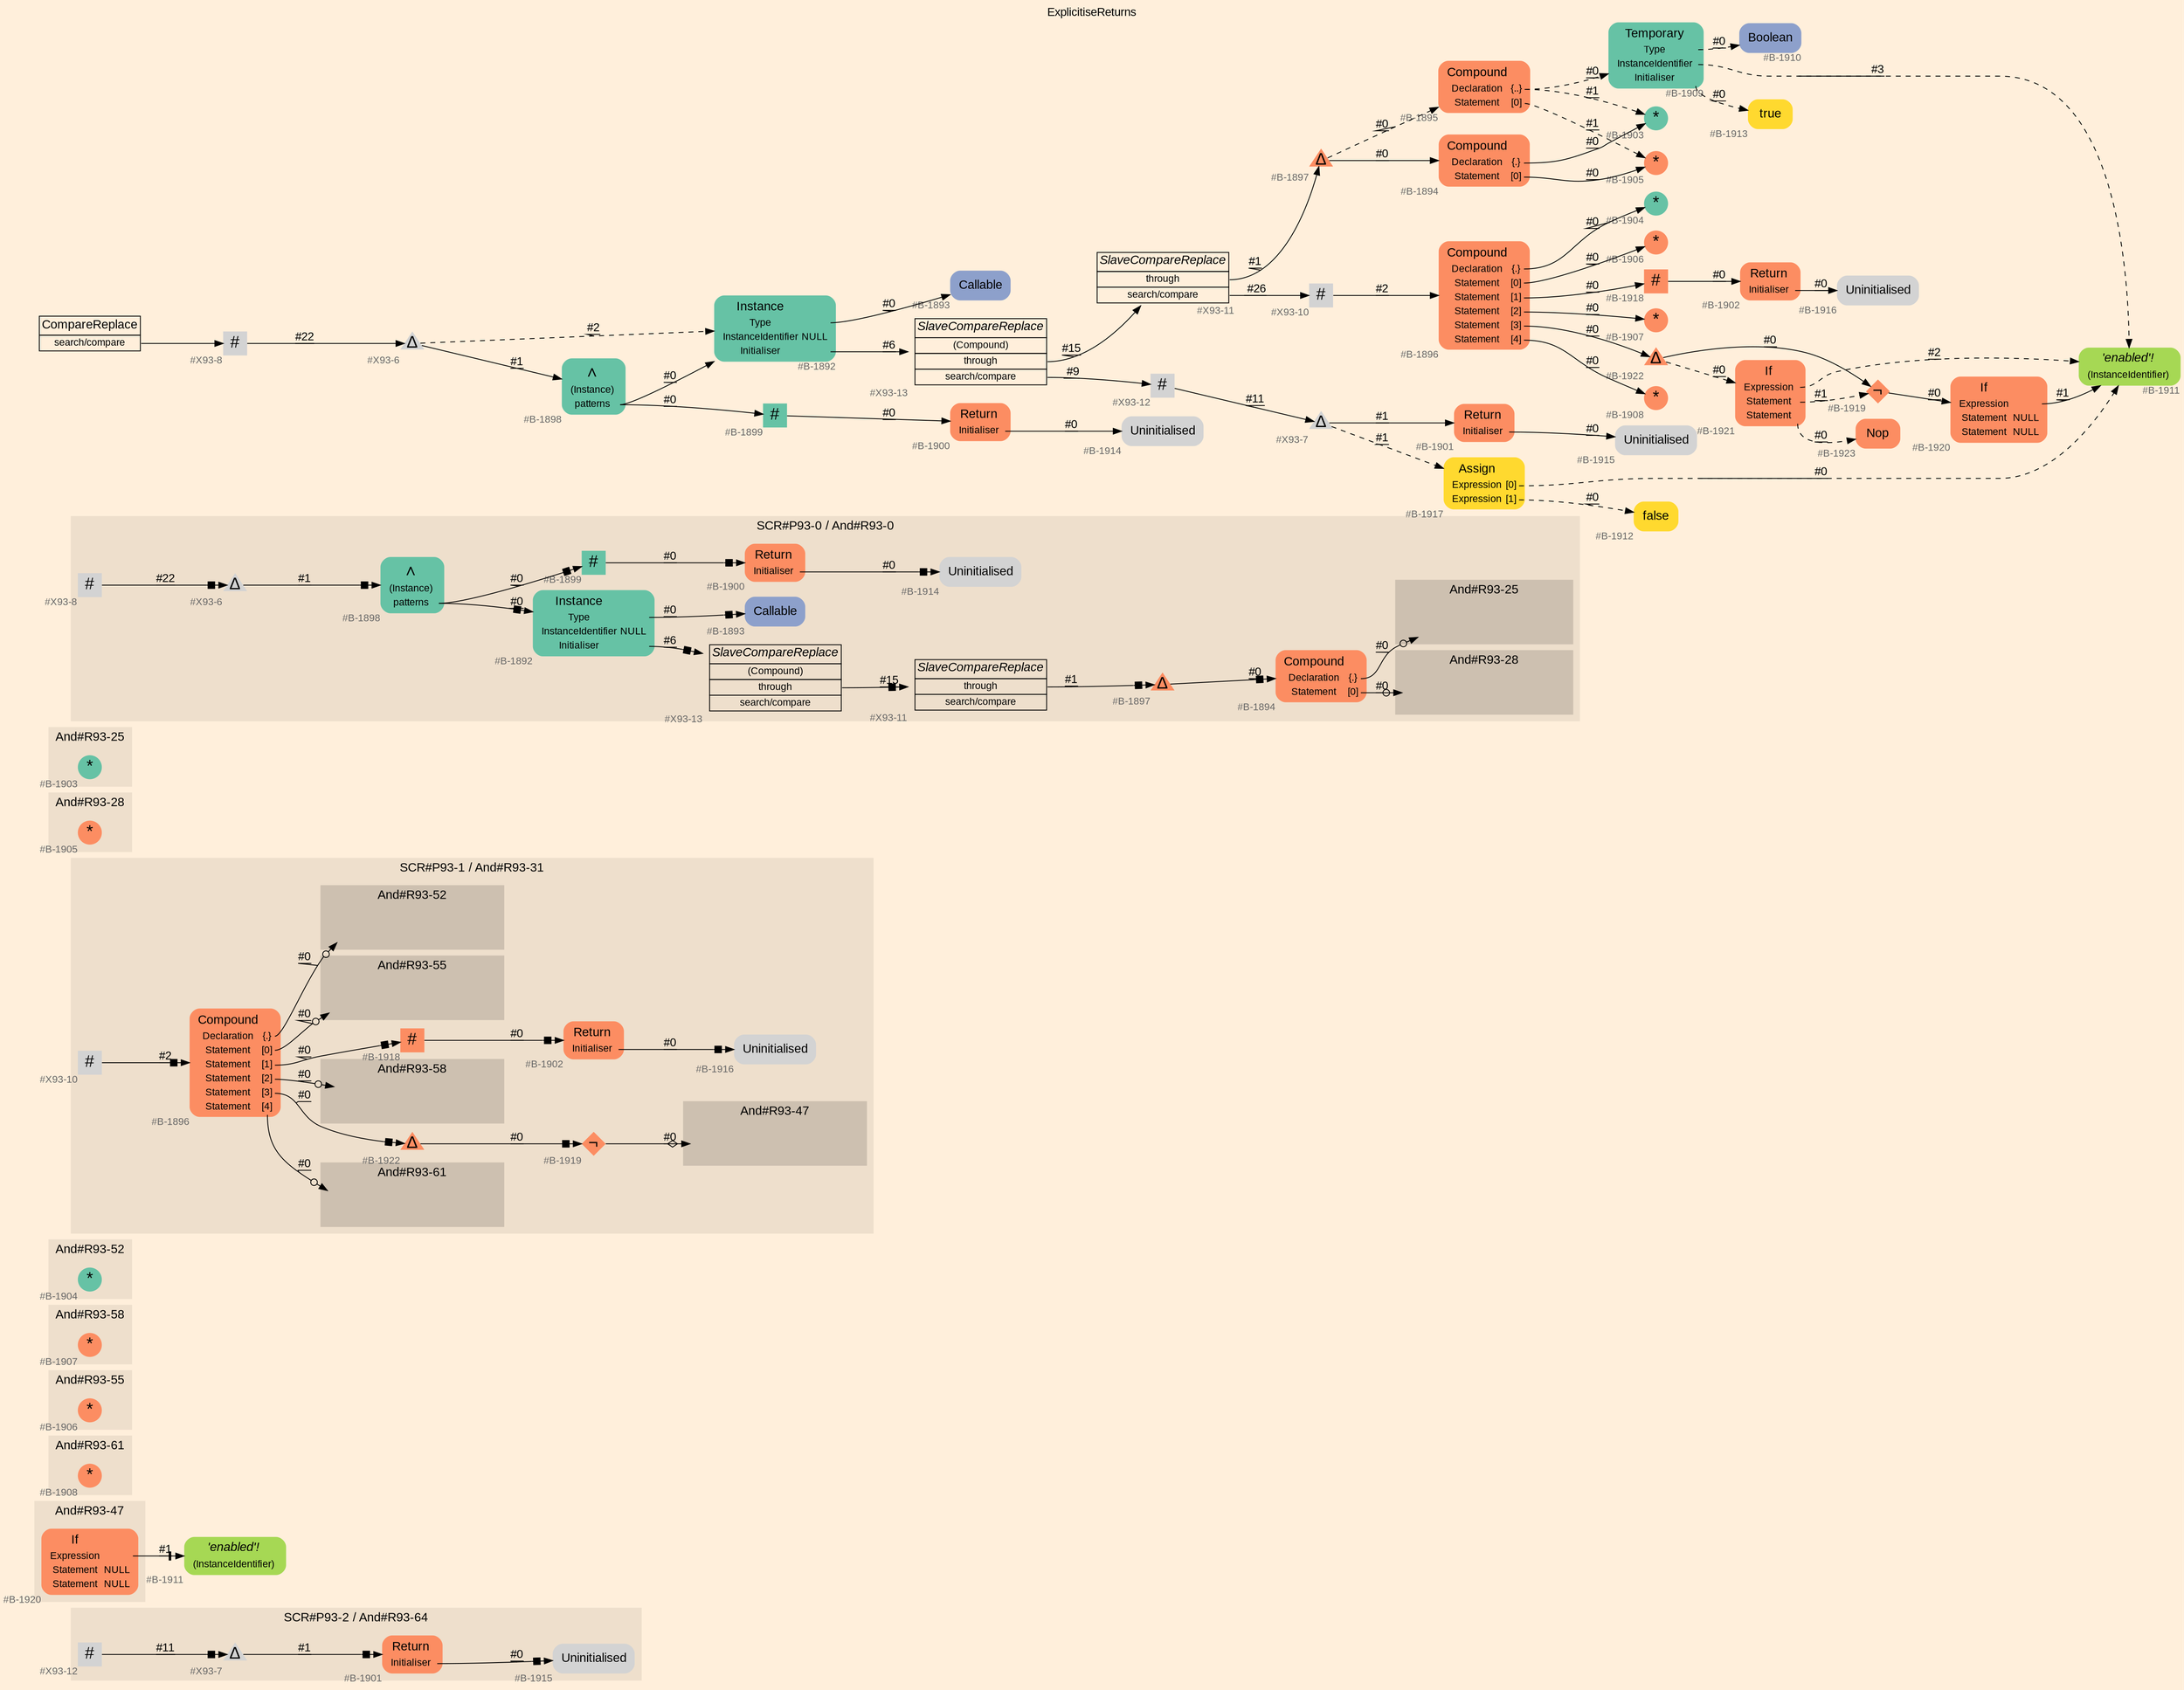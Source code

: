 digraph "ExplicitiseReturns" {
label = "ExplicitiseReturns"
labelloc = t
graph [
    rankdir = "LR"
    ranksep = 0.3
    bgcolor = antiquewhite1
    color = black
    fontcolor = black
    fontname = "Arial"
];
node [
    fontname = "Arial"
];
edge [
    fontname = "Arial"
];

// -------------------- figure And#R93-64 --------------------
// -------- region And#R93-64 ----------
subgraph "clusterAnd#R93-64" {
    label = "SCR#P93-2 / And#R93-64"
    style = "filled"
    color = antiquewhite2
    fontsize = "15"
    // -------- block And#R93-64/#B-1901 ----------
    "And#R93-64/#B-1901" [
        fillcolor = "/set28/2"
        xlabel = "#B-1901"
        fontsize = "12"
        fontcolor = grey40
        shape = "plaintext"
        label = <<TABLE BORDER="0" CELLBORDER="0" CELLSPACING="0">
         <TR><TD><FONT COLOR="black" POINT-SIZE="15">Return</FONT></TD></TR>
         <TR><TD><FONT COLOR="black" POINT-SIZE="12">Initialiser</FONT></TD><TD PORT="port0"></TD></TR>
        </TABLE>>
        style = "rounded,filled"
    ];
    
    // -------- block And#R93-64/#B-1915 ----------
    "And#R93-64/#B-1915" [
        xlabel = "#B-1915"
        fontsize = "12"
        fontcolor = grey40
        shape = "plaintext"
        label = <<TABLE BORDER="0" CELLBORDER="0" CELLSPACING="0">
         <TR><TD><FONT COLOR="black" POINT-SIZE="15">Uninitialised</FONT></TD></TR>
        </TABLE>>
        style = "rounded,filled"
    ];
    
    // -------- block And#R93-64/#X93-7 ----------
    "And#R93-64/#X93-7" [
        xlabel = "#X93-7"
        fontsize = "12"
        fontcolor = grey40
        shape = "triangle"
        label = <<FONT COLOR="black" POINT-SIZE="20">Δ</FONT>>
        style = "filled"
        penwidth = 0.0
        fixedsize = true
        width = 0.4
        height = 0.4
    ];
    
    // -------- block And#R93-64/#X93-12 ----------
    "And#R93-64/#X93-12" [
        xlabel = "#X93-12"
        fontsize = "12"
        fontcolor = grey40
        shape = "square"
        label = <<FONT COLOR="black" POINT-SIZE="20">#</FONT>>
        style = "filled"
        penwidth = 0.0
        fixedsize = true
        width = 0.4
        height = 0.4
    ];
    
}

"And#R93-64/#B-1901":port0 -> "And#R93-64/#B-1915" [
    arrowhead="normalnonebox"
    label = "#0"
    decorate = true
    color = black
    fontcolor = black
];

"And#R93-64/#X93-7" -> "And#R93-64/#B-1901" [
    arrowhead="normalnonebox"
    label = "#1"
    decorate = true
    color = black
    fontcolor = black
];

"And#R93-64/#X93-12" -> "And#R93-64/#X93-7" [
    arrowhead="normalnonebox"
    label = "#11"
    decorate = true
    color = black
    fontcolor = black
];


// -------------------- figure And#R93-47 --------------------
// -------- region And#R93-47 ----------
subgraph "clusterAnd#R93-47" {
    label = "And#R93-47"
    style = "filled"
    color = antiquewhite2
    fontsize = "15"
    // -------- block And#R93-47/#B-1920 ----------
    "And#R93-47/#B-1920" [
        fillcolor = "/set28/2"
        xlabel = "#B-1920"
        fontsize = "12"
        fontcolor = grey40
        shape = "plaintext"
        label = <<TABLE BORDER="0" CELLBORDER="0" CELLSPACING="0">
         <TR><TD><FONT COLOR="black" POINT-SIZE="15">If</FONT></TD></TR>
         <TR><TD><FONT COLOR="black" POINT-SIZE="12">Expression</FONT></TD><TD PORT="port0"></TD></TR>
         <TR><TD><FONT COLOR="black" POINT-SIZE="12">Statement</FONT></TD><TD PORT="port1"><FONT COLOR="black" POINT-SIZE="12">NULL</FONT></TD></TR>
         <TR><TD><FONT COLOR="black" POINT-SIZE="12">Statement</FONT></TD><TD PORT="port2"><FONT COLOR="black" POINT-SIZE="12">NULL</FONT></TD></TR>
        </TABLE>>
        style = "rounded,filled"
    ];
    
}

// -------- block And#R93-47/#B-1911 ----------
"And#R93-47/#B-1911" [
    fillcolor = "/set28/5"
    xlabel = "#B-1911"
    fontsize = "12"
    fontcolor = grey40
    shape = "plaintext"
    label = <<TABLE BORDER="0" CELLBORDER="0" CELLSPACING="0">
     <TR><TD><FONT COLOR="black" POINT-SIZE="15"><I>'enabled'!</I></FONT></TD></TR>
     <TR><TD><FONT COLOR="black" POINT-SIZE="12">(InstanceIdentifier)</FONT></TD><TD PORT="port0"></TD></TR>
    </TABLE>>
    style = "rounded,filled"
];

"And#R93-47/#B-1920":port0 -> "And#R93-47/#B-1911" [
    arrowhead="normalnonetee"
    label = "#1"
    decorate = true
    color = black
    fontcolor = black
];


// -------------------- figure And#R93-61 --------------------
// -------- region And#R93-61 ----------
subgraph "clusterAnd#R93-61" {
    label = "And#R93-61"
    style = "filled"
    color = antiquewhite2
    fontsize = "15"
    // -------- block And#R93-61/#B-1908 ----------
    "And#R93-61/#B-1908" [
        fillcolor = "/set28/2"
        xlabel = "#B-1908"
        fontsize = "12"
        fontcolor = grey40
        shape = "circle"
        label = <<FONT COLOR="black" POINT-SIZE="20">*</FONT>>
        style = "filled"
        penwidth = 0.0
        fixedsize = true
        width = 0.4
        height = 0.4
    ];
    
}


// -------------------- figure And#R93-55 --------------------
// -------- region And#R93-55 ----------
subgraph "clusterAnd#R93-55" {
    label = "And#R93-55"
    style = "filled"
    color = antiquewhite2
    fontsize = "15"
    // -------- block And#R93-55/#B-1906 ----------
    "And#R93-55/#B-1906" [
        fillcolor = "/set28/2"
        xlabel = "#B-1906"
        fontsize = "12"
        fontcolor = grey40
        shape = "circle"
        label = <<FONT COLOR="black" POINT-SIZE="20">*</FONT>>
        style = "filled"
        penwidth = 0.0
        fixedsize = true
        width = 0.4
        height = 0.4
    ];
    
}


// -------------------- figure And#R93-58 --------------------
// -------- region And#R93-58 ----------
subgraph "clusterAnd#R93-58" {
    label = "And#R93-58"
    style = "filled"
    color = antiquewhite2
    fontsize = "15"
    // -------- block And#R93-58/#B-1907 ----------
    "And#R93-58/#B-1907" [
        fillcolor = "/set28/2"
        xlabel = "#B-1907"
        fontsize = "12"
        fontcolor = grey40
        shape = "circle"
        label = <<FONT COLOR="black" POINT-SIZE="20">*</FONT>>
        style = "filled"
        penwidth = 0.0
        fixedsize = true
        width = 0.4
        height = 0.4
    ];
    
}


// -------------------- figure And#R93-52 --------------------
// -------- region And#R93-52 ----------
subgraph "clusterAnd#R93-52" {
    label = "And#R93-52"
    style = "filled"
    color = antiquewhite2
    fontsize = "15"
    // -------- block And#R93-52/#B-1904 ----------
    "And#R93-52/#B-1904" [
        fillcolor = "/set28/1"
        xlabel = "#B-1904"
        fontsize = "12"
        fontcolor = grey40
        shape = "circle"
        label = <<FONT COLOR="black" POINT-SIZE="20">*</FONT>>
        style = "filled"
        penwidth = 0.0
        fixedsize = true
        width = 0.4
        height = 0.4
    ];
    
}


// -------------------- figure And#R93-31 --------------------
// -------- region And#R93-31 ----------
subgraph "clusterAnd#R93-31" {
    label = "SCR#P93-1 / And#R93-31"
    style = "filled"
    color = antiquewhite2
    fontsize = "15"
    // -------- block And#R93-31/#B-1896 ----------
    "And#R93-31/#B-1896" [
        fillcolor = "/set28/2"
        xlabel = "#B-1896"
        fontsize = "12"
        fontcolor = grey40
        shape = "plaintext"
        label = <<TABLE BORDER="0" CELLBORDER="0" CELLSPACING="0">
         <TR><TD><FONT COLOR="black" POINT-SIZE="15">Compound</FONT></TD></TR>
         <TR><TD><FONT COLOR="black" POINT-SIZE="12">Declaration</FONT></TD><TD PORT="port0"><FONT COLOR="black" POINT-SIZE="12">{.}</FONT></TD></TR>
         <TR><TD><FONT COLOR="black" POINT-SIZE="12">Statement</FONT></TD><TD PORT="port1"><FONT COLOR="black" POINT-SIZE="12">[0]</FONT></TD></TR>
         <TR><TD><FONT COLOR="black" POINT-SIZE="12">Statement</FONT></TD><TD PORT="port2"><FONT COLOR="black" POINT-SIZE="12">[1]</FONT></TD></TR>
         <TR><TD><FONT COLOR="black" POINT-SIZE="12">Statement</FONT></TD><TD PORT="port3"><FONT COLOR="black" POINT-SIZE="12">[2]</FONT></TD></TR>
         <TR><TD><FONT COLOR="black" POINT-SIZE="12">Statement</FONT></TD><TD PORT="port4"><FONT COLOR="black" POINT-SIZE="12">[3]</FONT></TD></TR>
         <TR><TD><FONT COLOR="black" POINT-SIZE="12">Statement</FONT></TD><TD PORT="port5"><FONT COLOR="black" POINT-SIZE="12">[4]</FONT></TD></TR>
        </TABLE>>
        style = "rounded,filled"
    ];
    
    // -------- block And#R93-31/#B-1902 ----------
    "And#R93-31/#B-1902" [
        fillcolor = "/set28/2"
        xlabel = "#B-1902"
        fontsize = "12"
        fontcolor = grey40
        shape = "plaintext"
        label = <<TABLE BORDER="0" CELLBORDER="0" CELLSPACING="0">
         <TR><TD><FONT COLOR="black" POINT-SIZE="15">Return</FONT></TD></TR>
         <TR><TD><FONT COLOR="black" POINT-SIZE="12">Initialiser</FONT></TD><TD PORT="port0"></TD></TR>
        </TABLE>>
        style = "rounded,filled"
    ];
    
    // -------- block And#R93-31/#B-1916 ----------
    "And#R93-31/#B-1916" [
        xlabel = "#B-1916"
        fontsize = "12"
        fontcolor = grey40
        shape = "plaintext"
        label = <<TABLE BORDER="0" CELLBORDER="0" CELLSPACING="0">
         <TR><TD><FONT COLOR="black" POINT-SIZE="15">Uninitialised</FONT></TD></TR>
        </TABLE>>
        style = "rounded,filled"
    ];
    
    // -------- block And#R93-31/#B-1918 ----------
    "And#R93-31/#B-1918" [
        fillcolor = "/set28/2"
        xlabel = "#B-1918"
        fontsize = "12"
        fontcolor = grey40
        shape = "square"
        label = <<FONT COLOR="black" POINT-SIZE="20">#</FONT>>
        style = "filled"
        penwidth = 0.0
        fixedsize = true
        width = 0.4
        height = 0.4
    ];
    
    // -------- block And#R93-31/#B-1919 ----------
    "And#R93-31/#B-1919" [
        fillcolor = "/set28/2"
        xlabel = "#B-1919"
        fontsize = "12"
        fontcolor = grey40
        shape = "diamond"
        label = <<FONT COLOR="black" POINT-SIZE="20">¬</FONT>>
        style = "filled"
        penwidth = 0.0
        fixedsize = true
        width = 0.4
        height = 0.4
    ];
    
    // -------- block And#R93-31/#B-1922 ----------
    "And#R93-31/#B-1922" [
        fillcolor = "/set28/2"
        xlabel = "#B-1922"
        fontsize = "12"
        fontcolor = grey40
        shape = "triangle"
        label = <<FONT COLOR="black" POINT-SIZE="20">Δ</FONT>>
        style = "filled"
        penwidth = 0.0
        fixedsize = true
        width = 0.4
        height = 0.4
    ];
    
    // -------- block And#R93-31/#X93-10 ----------
    "And#R93-31/#X93-10" [
        xlabel = "#X93-10"
        fontsize = "12"
        fontcolor = grey40
        shape = "square"
        label = <<FONT COLOR="black" POINT-SIZE="20">#</FONT>>
        style = "filled"
        penwidth = 0.0
        fixedsize = true
        width = 0.4
        height = 0.4
    ];
    
    // -------- region And#R93-31/And#R93-52 ----------
    subgraph "clusterAnd#R93-31/And#R93-52" {
        label = "And#R93-52"
        style = "filled"
        color = antiquewhite3
        fontsize = "15"
        // -------- block And#R93-31/And#R93-52/#B-1904 ----------
        "And#R93-31/And#R93-52/#B-1904" [
            fillcolor = "/set28/1"
            xlabel = "#B-1904"
            fontsize = "12"
            fontcolor = grey40
            shape = "none"
            style = "invisible"
        ];
        
    }
    
    // -------- region And#R93-31/And#R93-58 ----------
    subgraph "clusterAnd#R93-31/And#R93-58" {
        label = "And#R93-58"
        style = "filled"
        color = antiquewhite3
        fontsize = "15"
        // -------- block And#R93-31/And#R93-58/#B-1907 ----------
        "And#R93-31/And#R93-58/#B-1907" [
            fillcolor = "/set28/2"
            xlabel = "#B-1907"
            fontsize = "12"
            fontcolor = grey40
            shape = "none"
            style = "invisible"
        ];
        
    }
    
    // -------- region And#R93-31/And#R93-55 ----------
    subgraph "clusterAnd#R93-31/And#R93-55" {
        label = "And#R93-55"
        style = "filled"
        color = antiquewhite3
        fontsize = "15"
        // -------- block And#R93-31/And#R93-55/#B-1906 ----------
        "And#R93-31/And#R93-55/#B-1906" [
            fillcolor = "/set28/2"
            xlabel = "#B-1906"
            fontsize = "12"
            fontcolor = grey40
            shape = "none"
            style = "invisible"
        ];
        
    }
    
    // -------- region And#R93-31/And#R93-61 ----------
    subgraph "clusterAnd#R93-31/And#R93-61" {
        label = "And#R93-61"
        style = "filled"
        color = antiquewhite3
        fontsize = "15"
        // -------- block And#R93-31/And#R93-61/#B-1908 ----------
        "And#R93-31/And#R93-61/#B-1908" [
            fillcolor = "/set28/2"
            xlabel = "#B-1908"
            fontsize = "12"
            fontcolor = grey40
            shape = "none"
            style = "invisible"
        ];
        
    }
    
    // -------- region And#R93-31/And#R93-47 ----------
    subgraph "clusterAnd#R93-31/And#R93-47" {
        label = "And#R93-47"
        style = "filled"
        color = antiquewhite3
        fontsize = "15"
        // -------- block And#R93-31/And#R93-47/#B-1920 ----------
        "And#R93-31/And#R93-47/#B-1920" [
            fillcolor = "/set28/2"
            xlabel = "#B-1920"
            fontsize = "12"
            fontcolor = grey40
            shape = "none"
            style = "invisible"
        ];
        
    }
    
}

"And#R93-31/#B-1896":port0 -> "And#R93-31/And#R93-52/#B-1904" [
    arrowhead="normalnoneodot"
    label = "#0"
    decorate = true
    color = black
    fontcolor = black
];

"And#R93-31/#B-1896":port1 -> "And#R93-31/And#R93-55/#B-1906" [
    arrowhead="normalnoneodot"
    label = "#0"
    decorate = true
    color = black
    fontcolor = black
];

"And#R93-31/#B-1896":port2 -> "And#R93-31/#B-1918" [
    arrowhead="normalnonebox"
    label = "#0"
    decorate = true
    color = black
    fontcolor = black
];

"And#R93-31/#B-1896":port3 -> "And#R93-31/And#R93-58/#B-1907" [
    arrowhead="normalnoneodot"
    label = "#0"
    decorate = true
    color = black
    fontcolor = black
];

"And#R93-31/#B-1896":port4 -> "And#R93-31/#B-1922" [
    arrowhead="normalnonebox"
    label = "#0"
    decorate = true
    color = black
    fontcolor = black
];

"And#R93-31/#B-1896":port5 -> "And#R93-31/And#R93-61/#B-1908" [
    arrowhead="normalnoneodot"
    label = "#0"
    decorate = true
    color = black
    fontcolor = black
];

"And#R93-31/#B-1902":port0 -> "And#R93-31/#B-1916" [
    arrowhead="normalnonebox"
    label = "#0"
    decorate = true
    color = black
    fontcolor = black
];

"And#R93-31/#B-1918" -> "And#R93-31/#B-1902" [
    arrowhead="normalnonebox"
    label = "#0"
    decorate = true
    color = black
    fontcolor = black
];

"And#R93-31/#B-1919" -> "And#R93-31/And#R93-47/#B-1920" [
    arrowhead="normalnoneodiamond"
    label = "#0"
    decorate = true
    color = black
    fontcolor = black
];

"And#R93-31/#B-1922" -> "And#R93-31/#B-1919" [
    arrowhead="normalnonebox"
    label = "#0"
    decorate = true
    color = black
    fontcolor = black
];

"And#R93-31/#X93-10" -> "And#R93-31/#B-1896" [
    arrowhead="normalnonebox"
    label = "#2"
    decorate = true
    color = black
    fontcolor = black
];


// -------------------- figure And#R93-28 --------------------
// -------- region And#R93-28 ----------
subgraph "clusterAnd#R93-28" {
    label = "And#R93-28"
    style = "filled"
    color = antiquewhite2
    fontsize = "15"
    // -------- block And#R93-28/#B-1905 ----------
    "And#R93-28/#B-1905" [
        fillcolor = "/set28/2"
        xlabel = "#B-1905"
        fontsize = "12"
        fontcolor = grey40
        shape = "circle"
        label = <<FONT COLOR="black" POINT-SIZE="20">*</FONT>>
        style = "filled"
        penwidth = 0.0
        fixedsize = true
        width = 0.4
        height = 0.4
    ];
    
}


// -------------------- figure And#R93-25 --------------------
// -------- region And#R93-25 ----------
subgraph "clusterAnd#R93-25" {
    label = "And#R93-25"
    style = "filled"
    color = antiquewhite2
    fontsize = "15"
    // -------- block And#R93-25/#B-1903 ----------
    "And#R93-25/#B-1903" [
        fillcolor = "/set28/1"
        xlabel = "#B-1903"
        fontsize = "12"
        fontcolor = grey40
        shape = "circle"
        label = <<FONT COLOR="black" POINT-SIZE="20">*</FONT>>
        style = "filled"
        penwidth = 0.0
        fixedsize = true
        width = 0.4
        height = 0.4
    ];
    
}


// -------------------- figure And#R93-0 --------------------
// -------- region And#R93-0 ----------
subgraph "clusterAnd#R93-0" {
    label = "SCR#P93-0 / And#R93-0"
    style = "filled"
    color = antiquewhite2
    fontsize = "15"
    // -------- block And#R93-0/#B-1893 ----------
    "And#R93-0/#B-1893" [
        fillcolor = "/set28/3"
        xlabel = "#B-1893"
        fontsize = "12"
        fontcolor = grey40
        shape = "plaintext"
        label = <<TABLE BORDER="0" CELLBORDER="0" CELLSPACING="0">
         <TR><TD><FONT COLOR="black" POINT-SIZE="15">Callable</FONT></TD></TR>
        </TABLE>>
        style = "rounded,filled"
    ];
    
    // -------- block And#R93-0/#X93-11 ----------
    "And#R93-0/#X93-11" [
        fillcolor = antiquewhite2
        xlabel = "#X93-11"
        fontsize = "12"
        fontcolor = grey40
        shape = "plaintext"
        label = <<TABLE BORDER="0" CELLBORDER="1" CELLSPACING="0">
         <TR><TD><FONT COLOR="black" POINT-SIZE="15"><I>SlaveCompareReplace</I></FONT></TD></TR>
         <TR><TD PORT="port0"><FONT COLOR="black" POINT-SIZE="12">through</FONT></TD></TR>
         <TR><TD PORT="port1"><FONT COLOR="black" POINT-SIZE="12">search/compare</FONT></TD></TR>
        </TABLE>>
        style = "filled"
        color = black
    ];
    
    // -------- block And#R93-0/#X93-13 ----------
    "And#R93-0/#X93-13" [
        fillcolor = antiquewhite2
        xlabel = "#X93-13"
        fontsize = "12"
        fontcolor = grey40
        shape = "plaintext"
        label = <<TABLE BORDER="0" CELLBORDER="1" CELLSPACING="0">
         <TR><TD><FONT COLOR="black" POINT-SIZE="15"><I>SlaveCompareReplace</I></FONT></TD></TR>
         <TR><TD PORT="port0"><FONT COLOR="black" POINT-SIZE="12">(Compound)</FONT></TD></TR>
         <TR><TD PORT="port1"><FONT COLOR="black" POINT-SIZE="12">through</FONT></TD></TR>
         <TR><TD PORT="port2"><FONT COLOR="black" POINT-SIZE="12">search/compare</FONT></TD></TR>
        </TABLE>>
        style = "filled"
        color = black
    ];
    
    // -------- block And#R93-0/#B-1892 ----------
    "And#R93-0/#B-1892" [
        fillcolor = "/set28/1"
        xlabel = "#B-1892"
        fontsize = "12"
        fontcolor = grey40
        shape = "plaintext"
        label = <<TABLE BORDER="0" CELLBORDER="0" CELLSPACING="0">
         <TR><TD><FONT COLOR="black" POINT-SIZE="15">Instance</FONT></TD></TR>
         <TR><TD><FONT COLOR="black" POINT-SIZE="12">Type</FONT></TD><TD PORT="port0"></TD></TR>
         <TR><TD><FONT COLOR="black" POINT-SIZE="12">InstanceIdentifier</FONT></TD><TD PORT="port1"><FONT COLOR="black" POINT-SIZE="12">NULL</FONT></TD></TR>
         <TR><TD><FONT COLOR="black" POINT-SIZE="12">Initialiser</FONT></TD><TD PORT="port2"></TD></TR>
        </TABLE>>
        style = "rounded,filled"
    ];
    
    // -------- block And#R93-0/#B-1894 ----------
    "And#R93-0/#B-1894" [
        fillcolor = "/set28/2"
        xlabel = "#B-1894"
        fontsize = "12"
        fontcolor = grey40
        shape = "plaintext"
        label = <<TABLE BORDER="0" CELLBORDER="0" CELLSPACING="0">
         <TR><TD><FONT COLOR="black" POINT-SIZE="15">Compound</FONT></TD></TR>
         <TR><TD><FONT COLOR="black" POINT-SIZE="12">Declaration</FONT></TD><TD PORT="port0"><FONT COLOR="black" POINT-SIZE="12">{.}</FONT></TD></TR>
         <TR><TD><FONT COLOR="black" POINT-SIZE="12">Statement</FONT></TD><TD PORT="port1"><FONT COLOR="black" POINT-SIZE="12">[0]</FONT></TD></TR>
        </TABLE>>
        style = "rounded,filled"
    ];
    
    // -------- block And#R93-0/#B-1897 ----------
    "And#R93-0/#B-1897" [
        fillcolor = "/set28/2"
        xlabel = "#B-1897"
        fontsize = "12"
        fontcolor = grey40
        shape = "triangle"
        label = <<FONT COLOR="black" POINT-SIZE="20">Δ</FONT>>
        style = "filled"
        penwidth = 0.0
        fixedsize = true
        width = 0.4
        height = 0.4
    ];
    
    // -------- block And#R93-0/#B-1898 ----------
    "And#R93-0/#B-1898" [
        fillcolor = "/set28/1"
        xlabel = "#B-1898"
        fontsize = "12"
        fontcolor = grey40
        shape = "plaintext"
        label = <<TABLE BORDER="0" CELLBORDER="0" CELLSPACING="0">
         <TR><TD><FONT COLOR="black" POINT-SIZE="20">∧</FONT></TD></TR>
         <TR><TD><FONT COLOR="black" POINT-SIZE="12">(Instance)</FONT></TD><TD PORT="port0"></TD></TR>
         <TR><TD><FONT COLOR="black" POINT-SIZE="12">patterns</FONT></TD><TD PORT="port1"></TD></TR>
        </TABLE>>
        style = "rounded,filled"
    ];
    
    // -------- block And#R93-0/#B-1899 ----------
    "And#R93-0/#B-1899" [
        fillcolor = "/set28/1"
        xlabel = "#B-1899"
        fontsize = "12"
        fontcolor = grey40
        shape = "square"
        label = <<FONT COLOR="black" POINT-SIZE="20">#</FONT>>
        style = "filled"
        penwidth = 0.0
        fixedsize = true
        width = 0.4
        height = 0.4
    ];
    
    // -------- block And#R93-0/#B-1900 ----------
    "And#R93-0/#B-1900" [
        fillcolor = "/set28/2"
        xlabel = "#B-1900"
        fontsize = "12"
        fontcolor = grey40
        shape = "plaintext"
        label = <<TABLE BORDER="0" CELLBORDER="0" CELLSPACING="0">
         <TR><TD><FONT COLOR="black" POINT-SIZE="15">Return</FONT></TD></TR>
         <TR><TD><FONT COLOR="black" POINT-SIZE="12">Initialiser</FONT></TD><TD PORT="port0"></TD></TR>
        </TABLE>>
        style = "rounded,filled"
    ];
    
    // -------- block And#R93-0/#B-1914 ----------
    "And#R93-0/#B-1914" [
        xlabel = "#B-1914"
        fontsize = "12"
        fontcolor = grey40
        shape = "plaintext"
        label = <<TABLE BORDER="0" CELLBORDER="0" CELLSPACING="0">
         <TR><TD><FONT COLOR="black" POINT-SIZE="15">Uninitialised</FONT></TD></TR>
        </TABLE>>
        style = "rounded,filled"
    ];
    
    // -------- block And#R93-0/#X93-6 ----------
    "And#R93-0/#X93-6" [
        xlabel = "#X93-6"
        fontsize = "12"
        fontcolor = grey40
        shape = "triangle"
        label = <<FONT COLOR="black" POINT-SIZE="20">Δ</FONT>>
        style = "filled"
        penwidth = 0.0
        fixedsize = true
        width = 0.4
        height = 0.4
    ];
    
    // -------- block And#R93-0/#X93-8 ----------
    "And#R93-0/#X93-8" [
        xlabel = "#X93-8"
        fontsize = "12"
        fontcolor = grey40
        shape = "square"
        label = <<FONT COLOR="black" POINT-SIZE="20">#</FONT>>
        style = "filled"
        penwidth = 0.0
        fixedsize = true
        width = 0.4
        height = 0.4
    ];
    
    // -------- region And#R93-0/And#R93-25 ----------
    subgraph "clusterAnd#R93-0/And#R93-25" {
        label = "And#R93-25"
        style = "filled"
        color = antiquewhite3
        fontsize = "15"
        // -------- block And#R93-0/And#R93-25/#B-1903 ----------
        "And#R93-0/And#R93-25/#B-1903" [
            fillcolor = "/set28/1"
            xlabel = "#B-1903"
            fontsize = "12"
            fontcolor = grey40
            shape = "none"
            style = "invisible"
        ];
        
    }
    
    // -------- region And#R93-0/And#R93-28 ----------
    subgraph "clusterAnd#R93-0/And#R93-28" {
        label = "And#R93-28"
        style = "filled"
        color = antiquewhite3
        fontsize = "15"
        // -------- block And#R93-0/And#R93-28/#B-1905 ----------
        "And#R93-0/And#R93-28/#B-1905" [
            fillcolor = "/set28/2"
            xlabel = "#B-1905"
            fontsize = "12"
            fontcolor = grey40
            shape = "none"
            style = "invisible"
        ];
        
    }
    
}

"And#R93-0/#X93-11":port0 -> "And#R93-0/#B-1897" [
    arrowhead="normalnonebox"
    label = "#1"
    decorate = true
    color = black
    fontcolor = black
];

"And#R93-0/#X93-13":port1 -> "And#R93-0/#X93-11" [
    arrowhead="normalnonebox"
    label = "#15"
    decorate = true
    color = black
    fontcolor = black
];

"And#R93-0/#B-1892":port0 -> "And#R93-0/#B-1893" [
    arrowhead="normalnonebox"
    label = "#0"
    decorate = true
    color = black
    fontcolor = black
];

"And#R93-0/#B-1892":port2 -> "And#R93-0/#X93-13" [
    arrowhead="normalnonebox"
    label = "#6"
    decorate = true
    color = black
    fontcolor = black
];

"And#R93-0/#B-1894":port0 -> "And#R93-0/And#R93-25/#B-1903" [
    arrowhead="normalnoneodot"
    label = "#0"
    decorate = true
    color = black
    fontcolor = black
];

"And#R93-0/#B-1894":port1 -> "And#R93-0/And#R93-28/#B-1905" [
    arrowhead="normalnoneodot"
    label = "#0"
    decorate = true
    color = black
    fontcolor = black
];

"And#R93-0/#B-1897" -> "And#R93-0/#B-1894" [
    arrowhead="normalnonebox"
    label = "#0"
    decorate = true
    color = black
    fontcolor = black
];

"And#R93-0/#B-1898":port1 -> "And#R93-0/#B-1892" [
    arrowhead="normalnonebox"
    label = "#0"
    decorate = true
    color = black
    fontcolor = black
];

"And#R93-0/#B-1898":port1 -> "And#R93-0/#B-1899" [
    arrowhead="normalnonebox"
    label = "#0"
    decorate = true
    color = black
    fontcolor = black
];

"And#R93-0/#B-1899" -> "And#R93-0/#B-1900" [
    arrowhead="normalnonebox"
    label = "#0"
    decorate = true
    color = black
    fontcolor = black
];

"And#R93-0/#B-1900":port0 -> "And#R93-0/#B-1914" [
    arrowhead="normalnonebox"
    label = "#0"
    decorate = true
    color = black
    fontcolor = black
];

"And#R93-0/#X93-6" -> "And#R93-0/#B-1898" [
    arrowhead="normalnonebox"
    label = "#1"
    decorate = true
    color = black
    fontcolor = black
];

"And#R93-0/#X93-8" -> "And#R93-0/#X93-6" [
    arrowhead="normalnonebox"
    label = "#22"
    decorate = true
    color = black
    fontcolor = black
];


// -------------------- transformation figure --------------------
// -------- block CR#X93-9 ----------
"CR#X93-9" [
    fillcolor = antiquewhite1
    fontsize = "12"
    fontcolor = grey40
    shape = "plaintext"
    label = <<TABLE BORDER="0" CELLBORDER="1" CELLSPACING="0">
     <TR><TD><FONT COLOR="black" POINT-SIZE="15">CompareReplace</FONT></TD></TR>
     <TR><TD PORT="port0"><FONT COLOR="black" POINT-SIZE="12">search/compare</FONT></TD></TR>
    </TABLE>>
    style = "filled"
    color = black
];

// -------- block #X93-8 ----------
"#X93-8" [
    xlabel = "#X93-8"
    fontsize = "12"
    fontcolor = grey40
    shape = "square"
    label = <<FONT COLOR="black" POINT-SIZE="20">#</FONT>>
    style = "filled"
    penwidth = 0.0
    fixedsize = true
    width = 0.4
    height = 0.4
];

// -------- block #X93-6 ----------
"#X93-6" [
    xlabel = "#X93-6"
    fontsize = "12"
    fontcolor = grey40
    shape = "triangle"
    label = <<FONT COLOR="black" POINT-SIZE="20">Δ</FONT>>
    style = "filled"
    penwidth = 0.0
    fixedsize = true
    width = 0.4
    height = 0.4
];

// -------- block #B-1898 ----------
"#B-1898" [
    fillcolor = "/set28/1"
    xlabel = "#B-1898"
    fontsize = "12"
    fontcolor = grey40
    shape = "plaintext"
    label = <<TABLE BORDER="0" CELLBORDER="0" CELLSPACING="0">
     <TR><TD><FONT COLOR="black" POINT-SIZE="20">∧</FONT></TD></TR>
     <TR><TD><FONT COLOR="black" POINT-SIZE="12">(Instance)</FONT></TD><TD PORT="port0"></TD></TR>
     <TR><TD><FONT COLOR="black" POINT-SIZE="12">patterns</FONT></TD><TD PORT="port1"></TD></TR>
    </TABLE>>
    style = "rounded,filled"
];

// -------- block #B-1892 ----------
"#B-1892" [
    fillcolor = "/set28/1"
    xlabel = "#B-1892"
    fontsize = "12"
    fontcolor = grey40
    shape = "plaintext"
    label = <<TABLE BORDER="0" CELLBORDER="0" CELLSPACING="0">
     <TR><TD><FONT COLOR="black" POINT-SIZE="15">Instance</FONT></TD></TR>
     <TR><TD><FONT COLOR="black" POINT-SIZE="12">Type</FONT></TD><TD PORT="port0"></TD></TR>
     <TR><TD><FONT COLOR="black" POINT-SIZE="12">InstanceIdentifier</FONT></TD><TD PORT="port1"><FONT COLOR="black" POINT-SIZE="12">NULL</FONT></TD></TR>
     <TR><TD><FONT COLOR="black" POINT-SIZE="12">Initialiser</FONT></TD><TD PORT="port2"></TD></TR>
    </TABLE>>
    style = "rounded,filled"
];

// -------- block #B-1893 ----------
"#B-1893" [
    fillcolor = "/set28/3"
    xlabel = "#B-1893"
    fontsize = "12"
    fontcolor = grey40
    shape = "plaintext"
    label = <<TABLE BORDER="0" CELLBORDER="0" CELLSPACING="0">
     <TR><TD><FONT COLOR="black" POINT-SIZE="15">Callable</FONT></TD></TR>
    </TABLE>>
    style = "rounded,filled"
];

// -------- block #X93-13 ----------
"#X93-13" [
    fillcolor = antiquewhite1
    xlabel = "#X93-13"
    fontsize = "12"
    fontcolor = grey40
    shape = "plaintext"
    label = <<TABLE BORDER="0" CELLBORDER="1" CELLSPACING="0">
     <TR><TD><FONT COLOR="black" POINT-SIZE="15"><I>SlaveCompareReplace</I></FONT></TD></TR>
     <TR><TD PORT="port0"><FONT COLOR="black" POINT-SIZE="12">(Compound)</FONT></TD></TR>
     <TR><TD PORT="port1"><FONT COLOR="black" POINT-SIZE="12">through</FONT></TD></TR>
     <TR><TD PORT="port2"><FONT COLOR="black" POINT-SIZE="12">search/compare</FONT></TD></TR>
    </TABLE>>
    style = "filled"
    color = black
];

// -------- block #X93-11 ----------
"#X93-11" [
    fillcolor = antiquewhite1
    xlabel = "#X93-11"
    fontsize = "12"
    fontcolor = grey40
    shape = "plaintext"
    label = <<TABLE BORDER="0" CELLBORDER="1" CELLSPACING="0">
     <TR><TD><FONT COLOR="black" POINT-SIZE="15"><I>SlaveCompareReplace</I></FONT></TD></TR>
     <TR><TD PORT="port0"><FONT COLOR="black" POINT-SIZE="12">through</FONT></TD></TR>
     <TR><TD PORT="port1"><FONT COLOR="black" POINT-SIZE="12">search/compare</FONT></TD></TR>
    </TABLE>>
    style = "filled"
    color = black
];

// -------- block #B-1897 ----------
"#B-1897" [
    fillcolor = "/set28/2"
    xlabel = "#B-1897"
    fontsize = "12"
    fontcolor = grey40
    shape = "triangle"
    label = <<FONT COLOR="black" POINT-SIZE="20">Δ</FONT>>
    style = "filled"
    penwidth = 0.0
    fixedsize = true
    width = 0.4
    height = 0.4
];

// -------- block #B-1894 ----------
"#B-1894" [
    fillcolor = "/set28/2"
    xlabel = "#B-1894"
    fontsize = "12"
    fontcolor = grey40
    shape = "plaintext"
    label = <<TABLE BORDER="0" CELLBORDER="0" CELLSPACING="0">
     <TR><TD><FONT COLOR="black" POINT-SIZE="15">Compound</FONT></TD></TR>
     <TR><TD><FONT COLOR="black" POINT-SIZE="12">Declaration</FONT></TD><TD PORT="port0"><FONT COLOR="black" POINT-SIZE="12">{.}</FONT></TD></TR>
     <TR><TD><FONT COLOR="black" POINT-SIZE="12">Statement</FONT></TD><TD PORT="port1"><FONT COLOR="black" POINT-SIZE="12">[0]</FONT></TD></TR>
    </TABLE>>
    style = "rounded,filled"
];

// -------- block #B-1903 ----------
"#B-1903" [
    fillcolor = "/set28/1"
    xlabel = "#B-1903"
    fontsize = "12"
    fontcolor = grey40
    shape = "circle"
    label = <<FONT COLOR="black" POINT-SIZE="20">*</FONT>>
    style = "filled"
    penwidth = 0.0
    fixedsize = true
    width = 0.4
    height = 0.4
];

// -------- block #B-1905 ----------
"#B-1905" [
    fillcolor = "/set28/2"
    xlabel = "#B-1905"
    fontsize = "12"
    fontcolor = grey40
    shape = "circle"
    label = <<FONT COLOR="black" POINT-SIZE="20">*</FONT>>
    style = "filled"
    penwidth = 0.0
    fixedsize = true
    width = 0.4
    height = 0.4
];

// -------- block #B-1895 ----------
"#B-1895" [
    fillcolor = "/set28/2"
    xlabel = "#B-1895"
    fontsize = "12"
    fontcolor = grey40
    shape = "plaintext"
    label = <<TABLE BORDER="0" CELLBORDER="0" CELLSPACING="0">
     <TR><TD><FONT COLOR="black" POINT-SIZE="15">Compound</FONT></TD></TR>
     <TR><TD><FONT COLOR="black" POINT-SIZE="12">Declaration</FONT></TD><TD PORT="port0"><FONT COLOR="black" POINT-SIZE="12">{..}</FONT></TD></TR>
     <TR><TD><FONT COLOR="black" POINT-SIZE="12">Statement</FONT></TD><TD PORT="port1"><FONT COLOR="black" POINT-SIZE="12">[0]</FONT></TD></TR>
    </TABLE>>
    style = "rounded,filled"
];

// -------- block #B-1909 ----------
"#B-1909" [
    fillcolor = "/set28/1"
    xlabel = "#B-1909"
    fontsize = "12"
    fontcolor = grey40
    shape = "plaintext"
    label = <<TABLE BORDER="0" CELLBORDER="0" CELLSPACING="0">
     <TR><TD><FONT COLOR="black" POINT-SIZE="15">Temporary</FONT></TD></TR>
     <TR><TD><FONT COLOR="black" POINT-SIZE="12">Type</FONT></TD><TD PORT="port0"></TD></TR>
     <TR><TD><FONT COLOR="black" POINT-SIZE="12">InstanceIdentifier</FONT></TD><TD PORT="port1"></TD></TR>
     <TR><TD><FONT COLOR="black" POINT-SIZE="12">Initialiser</FONT></TD><TD PORT="port2"></TD></TR>
    </TABLE>>
    style = "rounded,filled"
];

// -------- block #B-1910 ----------
"#B-1910" [
    fillcolor = "/set28/3"
    xlabel = "#B-1910"
    fontsize = "12"
    fontcolor = grey40
    shape = "plaintext"
    label = <<TABLE BORDER="0" CELLBORDER="0" CELLSPACING="0">
     <TR><TD><FONT COLOR="black" POINT-SIZE="15">Boolean</FONT></TD></TR>
    </TABLE>>
    style = "rounded,filled"
];

// -------- block #B-1911 ----------
"#B-1911" [
    fillcolor = "/set28/5"
    xlabel = "#B-1911"
    fontsize = "12"
    fontcolor = grey40
    shape = "plaintext"
    label = <<TABLE BORDER="0" CELLBORDER="0" CELLSPACING="0">
     <TR><TD><FONT COLOR="black" POINT-SIZE="15"><I>'enabled'!</I></FONT></TD></TR>
     <TR><TD><FONT COLOR="black" POINT-SIZE="12">(InstanceIdentifier)</FONT></TD><TD PORT="port0"></TD></TR>
    </TABLE>>
    style = "rounded,filled"
];

// -------- block #B-1913 ----------
"#B-1913" [
    fillcolor = "/set28/6"
    xlabel = "#B-1913"
    fontsize = "12"
    fontcolor = grey40
    shape = "plaintext"
    label = <<TABLE BORDER="0" CELLBORDER="0" CELLSPACING="0">
     <TR><TD><FONT COLOR="black" POINT-SIZE="15">true</FONT></TD></TR>
    </TABLE>>
    style = "rounded,filled"
];

// -------- block #X93-10 ----------
"#X93-10" [
    xlabel = "#X93-10"
    fontsize = "12"
    fontcolor = grey40
    shape = "square"
    label = <<FONT COLOR="black" POINT-SIZE="20">#</FONT>>
    style = "filled"
    penwidth = 0.0
    fixedsize = true
    width = 0.4
    height = 0.4
];

// -------- block #B-1896 ----------
"#B-1896" [
    fillcolor = "/set28/2"
    xlabel = "#B-1896"
    fontsize = "12"
    fontcolor = grey40
    shape = "plaintext"
    label = <<TABLE BORDER="0" CELLBORDER="0" CELLSPACING="0">
     <TR><TD><FONT COLOR="black" POINT-SIZE="15">Compound</FONT></TD></TR>
     <TR><TD><FONT COLOR="black" POINT-SIZE="12">Declaration</FONT></TD><TD PORT="port0"><FONT COLOR="black" POINT-SIZE="12">{.}</FONT></TD></TR>
     <TR><TD><FONT COLOR="black" POINT-SIZE="12">Statement</FONT></TD><TD PORT="port1"><FONT COLOR="black" POINT-SIZE="12">[0]</FONT></TD></TR>
     <TR><TD><FONT COLOR="black" POINT-SIZE="12">Statement</FONT></TD><TD PORT="port2"><FONT COLOR="black" POINT-SIZE="12">[1]</FONT></TD></TR>
     <TR><TD><FONT COLOR="black" POINT-SIZE="12">Statement</FONT></TD><TD PORT="port3"><FONT COLOR="black" POINT-SIZE="12">[2]</FONT></TD></TR>
     <TR><TD><FONT COLOR="black" POINT-SIZE="12">Statement</FONT></TD><TD PORT="port4"><FONT COLOR="black" POINT-SIZE="12">[3]</FONT></TD></TR>
     <TR><TD><FONT COLOR="black" POINT-SIZE="12">Statement</FONT></TD><TD PORT="port5"><FONT COLOR="black" POINT-SIZE="12">[4]</FONT></TD></TR>
    </TABLE>>
    style = "rounded,filled"
];

// -------- block #B-1904 ----------
"#B-1904" [
    fillcolor = "/set28/1"
    xlabel = "#B-1904"
    fontsize = "12"
    fontcolor = grey40
    shape = "circle"
    label = <<FONT COLOR="black" POINT-SIZE="20">*</FONT>>
    style = "filled"
    penwidth = 0.0
    fixedsize = true
    width = 0.4
    height = 0.4
];

// -------- block #B-1906 ----------
"#B-1906" [
    fillcolor = "/set28/2"
    xlabel = "#B-1906"
    fontsize = "12"
    fontcolor = grey40
    shape = "circle"
    label = <<FONT COLOR="black" POINT-SIZE="20">*</FONT>>
    style = "filled"
    penwidth = 0.0
    fixedsize = true
    width = 0.4
    height = 0.4
];

// -------- block #B-1918 ----------
"#B-1918" [
    fillcolor = "/set28/2"
    xlabel = "#B-1918"
    fontsize = "12"
    fontcolor = grey40
    shape = "square"
    label = <<FONT COLOR="black" POINT-SIZE="20">#</FONT>>
    style = "filled"
    penwidth = 0.0
    fixedsize = true
    width = 0.4
    height = 0.4
];

// -------- block #B-1902 ----------
"#B-1902" [
    fillcolor = "/set28/2"
    xlabel = "#B-1902"
    fontsize = "12"
    fontcolor = grey40
    shape = "plaintext"
    label = <<TABLE BORDER="0" CELLBORDER="0" CELLSPACING="0">
     <TR><TD><FONT COLOR="black" POINT-SIZE="15">Return</FONT></TD></TR>
     <TR><TD><FONT COLOR="black" POINT-SIZE="12">Initialiser</FONT></TD><TD PORT="port0"></TD></TR>
    </TABLE>>
    style = "rounded,filled"
];

// -------- block #B-1916 ----------
"#B-1916" [
    xlabel = "#B-1916"
    fontsize = "12"
    fontcolor = grey40
    shape = "plaintext"
    label = <<TABLE BORDER="0" CELLBORDER="0" CELLSPACING="0">
     <TR><TD><FONT COLOR="black" POINT-SIZE="15">Uninitialised</FONT></TD></TR>
    </TABLE>>
    style = "rounded,filled"
];

// -------- block #B-1907 ----------
"#B-1907" [
    fillcolor = "/set28/2"
    xlabel = "#B-1907"
    fontsize = "12"
    fontcolor = grey40
    shape = "circle"
    label = <<FONT COLOR="black" POINT-SIZE="20">*</FONT>>
    style = "filled"
    penwidth = 0.0
    fixedsize = true
    width = 0.4
    height = 0.4
];

// -------- block #B-1922 ----------
"#B-1922" [
    fillcolor = "/set28/2"
    xlabel = "#B-1922"
    fontsize = "12"
    fontcolor = grey40
    shape = "triangle"
    label = <<FONT COLOR="black" POINT-SIZE="20">Δ</FONT>>
    style = "filled"
    penwidth = 0.0
    fixedsize = true
    width = 0.4
    height = 0.4
];

// -------- block #B-1919 ----------
"#B-1919" [
    fillcolor = "/set28/2"
    xlabel = "#B-1919"
    fontsize = "12"
    fontcolor = grey40
    shape = "diamond"
    label = <<FONT COLOR="black" POINT-SIZE="20">¬</FONT>>
    style = "filled"
    penwidth = 0.0
    fixedsize = true
    width = 0.4
    height = 0.4
];

// -------- block #B-1920 ----------
"#B-1920" [
    fillcolor = "/set28/2"
    xlabel = "#B-1920"
    fontsize = "12"
    fontcolor = grey40
    shape = "plaintext"
    label = <<TABLE BORDER="0" CELLBORDER="0" CELLSPACING="0">
     <TR><TD><FONT COLOR="black" POINT-SIZE="15">If</FONT></TD></TR>
     <TR><TD><FONT COLOR="black" POINT-SIZE="12">Expression</FONT></TD><TD PORT="port0"></TD></TR>
     <TR><TD><FONT COLOR="black" POINT-SIZE="12">Statement</FONT></TD><TD PORT="port1"><FONT COLOR="black" POINT-SIZE="12">NULL</FONT></TD></TR>
     <TR><TD><FONT COLOR="black" POINT-SIZE="12">Statement</FONT></TD><TD PORT="port2"><FONT COLOR="black" POINT-SIZE="12">NULL</FONT></TD></TR>
    </TABLE>>
    style = "rounded,filled"
];

// -------- block #B-1921 ----------
"#B-1921" [
    fillcolor = "/set28/2"
    xlabel = "#B-1921"
    fontsize = "12"
    fontcolor = grey40
    shape = "plaintext"
    label = <<TABLE BORDER="0" CELLBORDER="0" CELLSPACING="0">
     <TR><TD><FONT COLOR="black" POINT-SIZE="15">If</FONT></TD></TR>
     <TR><TD><FONT COLOR="black" POINT-SIZE="12">Expression</FONT></TD><TD PORT="port0"></TD></TR>
     <TR><TD><FONT COLOR="black" POINT-SIZE="12">Statement</FONT></TD><TD PORT="port1"></TD></TR>
     <TR><TD><FONT COLOR="black" POINT-SIZE="12">Statement</FONT></TD><TD PORT="port2"></TD></TR>
    </TABLE>>
    style = "rounded,filled"
];

// -------- block #B-1923 ----------
"#B-1923" [
    fillcolor = "/set28/2"
    xlabel = "#B-1923"
    fontsize = "12"
    fontcolor = grey40
    shape = "plaintext"
    label = <<TABLE BORDER="0" CELLBORDER="0" CELLSPACING="0">
     <TR><TD><FONT COLOR="black" POINT-SIZE="15">Nop</FONT></TD></TR>
    </TABLE>>
    style = "rounded,filled"
];

// -------- block #B-1908 ----------
"#B-1908" [
    fillcolor = "/set28/2"
    xlabel = "#B-1908"
    fontsize = "12"
    fontcolor = grey40
    shape = "circle"
    label = <<FONT COLOR="black" POINT-SIZE="20">*</FONT>>
    style = "filled"
    penwidth = 0.0
    fixedsize = true
    width = 0.4
    height = 0.4
];

// -------- block #X93-12 ----------
"#X93-12" [
    xlabel = "#X93-12"
    fontsize = "12"
    fontcolor = grey40
    shape = "square"
    label = <<FONT COLOR="black" POINT-SIZE="20">#</FONT>>
    style = "filled"
    penwidth = 0.0
    fixedsize = true
    width = 0.4
    height = 0.4
];

// -------- block #X93-7 ----------
"#X93-7" [
    xlabel = "#X93-7"
    fontsize = "12"
    fontcolor = grey40
    shape = "triangle"
    label = <<FONT COLOR="black" POINT-SIZE="20">Δ</FONT>>
    style = "filled"
    penwidth = 0.0
    fixedsize = true
    width = 0.4
    height = 0.4
];

// -------- block #B-1901 ----------
"#B-1901" [
    fillcolor = "/set28/2"
    xlabel = "#B-1901"
    fontsize = "12"
    fontcolor = grey40
    shape = "plaintext"
    label = <<TABLE BORDER="0" CELLBORDER="0" CELLSPACING="0">
     <TR><TD><FONT COLOR="black" POINT-SIZE="15">Return</FONT></TD></TR>
     <TR><TD><FONT COLOR="black" POINT-SIZE="12">Initialiser</FONT></TD><TD PORT="port0"></TD></TR>
    </TABLE>>
    style = "rounded,filled"
];

// -------- block #B-1915 ----------
"#B-1915" [
    xlabel = "#B-1915"
    fontsize = "12"
    fontcolor = grey40
    shape = "plaintext"
    label = <<TABLE BORDER="0" CELLBORDER="0" CELLSPACING="0">
     <TR><TD><FONT COLOR="black" POINT-SIZE="15">Uninitialised</FONT></TD></TR>
    </TABLE>>
    style = "rounded,filled"
];

// -------- block #B-1917 ----------
"#B-1917" [
    fillcolor = "/set28/6"
    xlabel = "#B-1917"
    fontsize = "12"
    fontcolor = grey40
    shape = "plaintext"
    label = <<TABLE BORDER="0" CELLBORDER="0" CELLSPACING="0">
     <TR><TD><FONT COLOR="black" POINT-SIZE="15">Assign</FONT></TD></TR>
     <TR><TD><FONT COLOR="black" POINT-SIZE="12">Expression</FONT></TD><TD PORT="port0"><FONT COLOR="black" POINT-SIZE="12">[0]</FONT></TD></TR>
     <TR><TD><FONT COLOR="black" POINT-SIZE="12">Expression</FONT></TD><TD PORT="port1"><FONT COLOR="black" POINT-SIZE="12">[1]</FONT></TD></TR>
    </TABLE>>
    style = "rounded,filled"
];

// -------- block #B-1912 ----------
"#B-1912" [
    fillcolor = "/set28/6"
    xlabel = "#B-1912"
    fontsize = "12"
    fontcolor = grey40
    shape = "plaintext"
    label = <<TABLE BORDER="0" CELLBORDER="0" CELLSPACING="0">
     <TR><TD><FONT COLOR="black" POINT-SIZE="15">false</FONT></TD></TR>
    </TABLE>>
    style = "rounded,filled"
];

// -------- block #B-1899 ----------
"#B-1899" [
    fillcolor = "/set28/1"
    xlabel = "#B-1899"
    fontsize = "12"
    fontcolor = grey40
    shape = "square"
    label = <<FONT COLOR="black" POINT-SIZE="20">#</FONT>>
    style = "filled"
    penwidth = 0.0
    fixedsize = true
    width = 0.4
    height = 0.4
];

// -------- block #B-1900 ----------
"#B-1900" [
    fillcolor = "/set28/2"
    xlabel = "#B-1900"
    fontsize = "12"
    fontcolor = grey40
    shape = "plaintext"
    label = <<TABLE BORDER="0" CELLBORDER="0" CELLSPACING="0">
     <TR><TD><FONT COLOR="black" POINT-SIZE="15">Return</FONT></TD></TR>
     <TR><TD><FONT COLOR="black" POINT-SIZE="12">Initialiser</FONT></TD><TD PORT="port0"></TD></TR>
    </TABLE>>
    style = "rounded,filled"
];

// -------- block #B-1914 ----------
"#B-1914" [
    xlabel = "#B-1914"
    fontsize = "12"
    fontcolor = grey40
    shape = "plaintext"
    label = <<TABLE BORDER="0" CELLBORDER="0" CELLSPACING="0">
     <TR><TD><FONT COLOR="black" POINT-SIZE="15">Uninitialised</FONT></TD></TR>
    </TABLE>>
    style = "rounded,filled"
];

"CR#X93-9":port0 -> "#X93-8" [
    label = ""
    decorate = true
    color = black
    fontcolor = black
];

"#X93-8" -> "#X93-6" [
    label = "#22"
    decorate = true
    color = black
    fontcolor = black
];

"#X93-6" -> "#B-1898" [
    label = "#1"
    decorate = true
    color = black
    fontcolor = black
];

"#X93-6" -> "#B-1892" [
    style="dashed"
    label = "#2"
    decorate = true
    color = black
    fontcolor = black
];

"#B-1898":port1 -> "#B-1892" [
    label = "#0"
    decorate = true
    color = black
    fontcolor = black
];

"#B-1898":port1 -> "#B-1899" [
    label = "#0"
    decorate = true
    color = black
    fontcolor = black
];

"#B-1892":port0 -> "#B-1893" [
    label = "#0"
    decorate = true
    color = black
    fontcolor = black
];

"#B-1892":port2 -> "#X93-13" [
    label = "#6"
    decorate = true
    color = black
    fontcolor = black
];

"#X93-13":port1 -> "#X93-11" [
    label = "#15"
    decorate = true
    color = black
    fontcolor = black
];

"#X93-13":port2 -> "#X93-12" [
    label = " #9"
    decorate = true
    color = black
    fontcolor = black
];

"#X93-11":port0 -> "#B-1897" [
    label = "#1"
    decorate = true
    color = black
    fontcolor = black
];

"#X93-11":port1 -> "#X93-10" [
    label = " #26"
    decorate = true
    color = black
    fontcolor = black
];

"#B-1897" -> "#B-1894" [
    label = "#0"
    decorate = true
    color = black
    fontcolor = black
];

"#B-1897" -> "#B-1895" [
    style="dashed"
    label = "#0"
    decorate = true
    color = black
    fontcolor = black
];

"#B-1894":port0 -> "#B-1903" [
    label = "#0"
    decorate = true
    color = black
    fontcolor = black
];

"#B-1894":port1 -> "#B-1905" [
    label = "#0"
    decorate = true
    color = black
    fontcolor = black
];

"#B-1895":port0 -> "#B-1903" [
    style="dashed"
    label = "#1"
    decorate = true
    color = black
    fontcolor = black
];

"#B-1895":port0 -> "#B-1909" [
    style="dashed"
    label = "#0"
    decorate = true
    color = black
    fontcolor = black
];

"#B-1895":port1 -> "#B-1905" [
    style="dashed"
    label = "#1"
    decorate = true
    color = black
    fontcolor = black
];

"#B-1909":port0 -> "#B-1910" [
    style="dashed"
    label = "#0"
    decorate = true
    color = black
    fontcolor = black
];

"#B-1909":port1 -> "#B-1911" [
    style="dashed"
    label = "#3"
    decorate = true
    color = black
    fontcolor = black
];

"#B-1909":port2 -> "#B-1913" [
    style="dashed"
    label = "#0"
    decorate = true
    color = black
    fontcolor = black
];

"#X93-10" -> "#B-1896" [
    label = "#2"
    decorate = true
    color = black
    fontcolor = black
];

"#B-1896":port0 -> "#B-1904" [
    label = "#0"
    decorate = true
    color = black
    fontcolor = black
];

"#B-1896":port1 -> "#B-1906" [
    label = "#0"
    decorate = true
    color = black
    fontcolor = black
];

"#B-1896":port2 -> "#B-1918" [
    label = "#0"
    decorate = true
    color = black
    fontcolor = black
];

"#B-1896":port3 -> "#B-1907" [
    label = "#0"
    decorate = true
    color = black
    fontcolor = black
];

"#B-1896":port4 -> "#B-1922" [
    label = "#0"
    decorate = true
    color = black
    fontcolor = black
];

"#B-1896":port5 -> "#B-1908" [
    label = "#0"
    decorate = true
    color = black
    fontcolor = black
];

"#B-1918" -> "#B-1902" [
    label = "#0"
    decorate = true
    color = black
    fontcolor = black
];

"#B-1902":port0 -> "#B-1916" [
    label = "#0"
    decorate = true
    color = black
    fontcolor = black
];

"#B-1922" -> "#B-1919" [
    label = "#0"
    decorate = true
    color = black
    fontcolor = black
];

"#B-1922" -> "#B-1921" [
    style="dashed"
    label = "#0"
    decorate = true
    color = black
    fontcolor = black
];

"#B-1919" -> "#B-1920" [
    label = "#0"
    decorate = true
    color = black
    fontcolor = black
];

"#B-1920":port0 -> "#B-1911" [
    label = "#1"
    decorate = true
    color = black
    fontcolor = black
];

"#B-1921":port0 -> "#B-1911" [
    style="dashed"
    label = "#2"
    decorate = true
    color = black
    fontcolor = black
];

"#B-1921":port1 -> "#B-1919" [
    style="dashed"
    label = "#1"
    decorate = true
    color = black
    fontcolor = black
];

"#B-1921":port2 -> "#B-1923" [
    style="dashed"
    label = "#0"
    decorate = true
    color = black
    fontcolor = black
];

"#X93-12" -> "#X93-7" [
    label = "#11"
    decorate = true
    color = black
    fontcolor = black
];

"#X93-7" -> "#B-1901" [
    label = "#1"
    decorate = true
    color = black
    fontcolor = black
];

"#X93-7" -> "#B-1917" [
    style="dashed"
    label = "#1"
    decorate = true
    color = black
    fontcolor = black
];

"#B-1901":port0 -> "#B-1915" [
    label = "#0"
    decorate = true
    color = black
    fontcolor = black
];

"#B-1917":port0 -> "#B-1911" [
    style="dashed"
    label = "#0"
    decorate = true
    color = black
    fontcolor = black
];

"#B-1917":port1 -> "#B-1912" [
    style="dashed"
    label = "#0"
    decorate = true
    color = black
    fontcolor = black
];

"#B-1899" -> "#B-1900" [
    label = "#0"
    decorate = true
    color = black
    fontcolor = black
];

"#B-1900":port0 -> "#B-1914" [
    label = "#0"
    decorate = true
    color = black
    fontcolor = black
];


}
